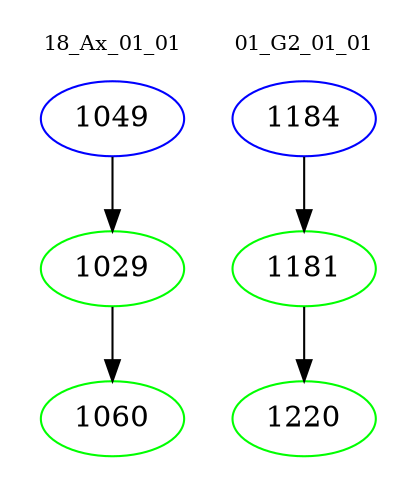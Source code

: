 digraph{
subgraph cluster_0 {
color = white
label = "18_Ax_01_01";
fontsize=10;
T0_1049 [label="1049", color="blue"]
T0_1049 -> T0_1029 [color="black"]
T0_1029 [label="1029", color="green"]
T0_1029 -> T0_1060 [color="black"]
T0_1060 [label="1060", color="green"]
}
subgraph cluster_1 {
color = white
label = "01_G2_01_01";
fontsize=10;
T1_1184 [label="1184", color="blue"]
T1_1184 -> T1_1181 [color="black"]
T1_1181 [label="1181", color="green"]
T1_1181 -> T1_1220 [color="black"]
T1_1220 [label="1220", color="green"]
}
}
